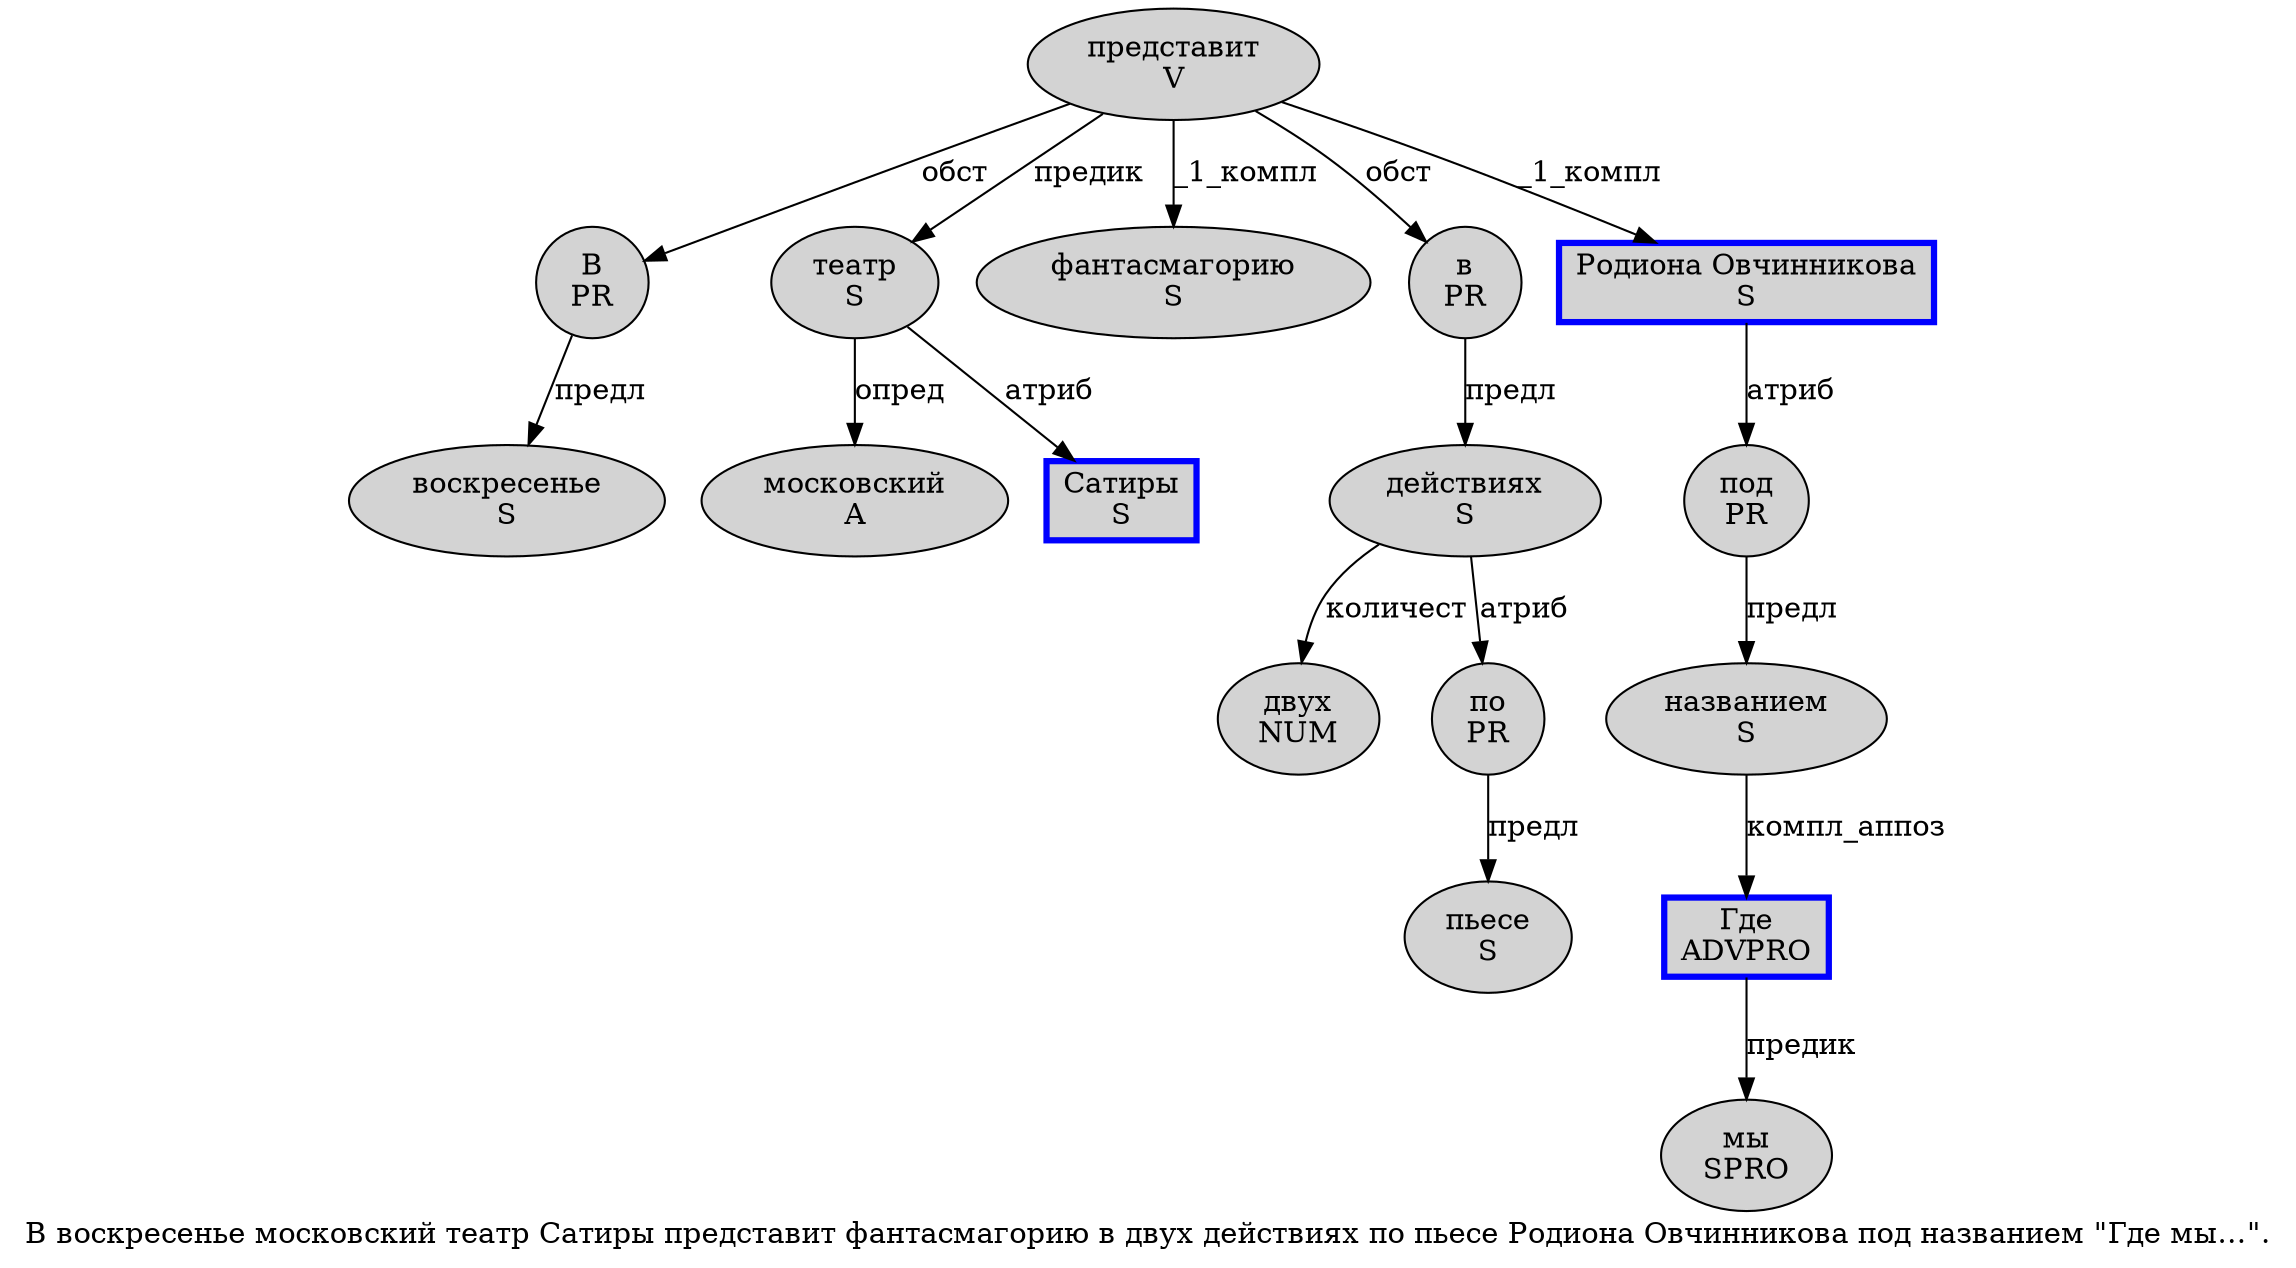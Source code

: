 digraph SENTENCE_37 {
	graph [label="В воскресенье московский театр Сатиры представит фантасмагорию в двух действиях по пьесе Родиона Овчинникова под названием \"Где мы…\"."]
	node [style=filled]
		0 [label="В
PR" color="" fillcolor=lightgray penwidth=1 shape=ellipse]
		1 [label="воскресенье
S" color="" fillcolor=lightgray penwidth=1 shape=ellipse]
		2 [label="московский
A" color="" fillcolor=lightgray penwidth=1 shape=ellipse]
		3 [label="театр
S" color="" fillcolor=lightgray penwidth=1 shape=ellipse]
		4 [label="Сатиры
S" color=blue fillcolor=lightgray penwidth=3 shape=box]
		5 [label="представит
V" color="" fillcolor=lightgray penwidth=1 shape=ellipse]
		6 [label="фантасмагорию
S" color="" fillcolor=lightgray penwidth=1 shape=ellipse]
		7 [label="в
PR" color="" fillcolor=lightgray penwidth=1 shape=ellipse]
		8 [label="двух
NUM" color="" fillcolor=lightgray penwidth=1 shape=ellipse]
		9 [label="действиях
S" color="" fillcolor=lightgray penwidth=1 shape=ellipse]
		10 [label="по
PR" color="" fillcolor=lightgray penwidth=1 shape=ellipse]
		11 [label="пьесе
S" color="" fillcolor=lightgray penwidth=1 shape=ellipse]
		12 [label="Родиона Овчинникова
S" color=blue fillcolor=lightgray penwidth=3 shape=box]
		13 [label="под
PR" color="" fillcolor=lightgray penwidth=1 shape=ellipse]
		14 [label="названием
S" color="" fillcolor=lightgray penwidth=1 shape=ellipse]
		16 [label="Где
ADVPRO" color=blue fillcolor=lightgray penwidth=3 shape=box]
		17 [label="мы
SPRO" color="" fillcolor=lightgray penwidth=1 shape=ellipse]
			10 -> 11 [label="предл"]
			3 -> 2 [label="опред"]
			3 -> 4 [label="атриб"]
			14 -> 16 [label="компл_аппоз"]
			5 -> 0 [label="обст"]
			5 -> 3 [label="предик"]
			5 -> 6 [label="_1_компл"]
			5 -> 7 [label="обст"]
			5 -> 12 [label="_1_компл"]
			9 -> 8 [label="количест"]
			9 -> 10 [label="атриб"]
			7 -> 9 [label="предл"]
			0 -> 1 [label="предл"]
			13 -> 14 [label="предл"]
			16 -> 17 [label="предик"]
			12 -> 13 [label="атриб"]
}
